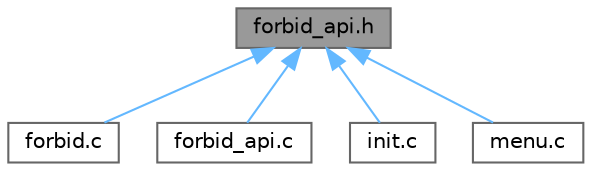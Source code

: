 digraph "forbid_api.h"
{
 // INTERACTIVE_SVG=YES
 // LATEX_PDF_SIZE
  bgcolor="transparent";
  edge [fontname=Helvetica,fontsize=10,labelfontname=Helvetica,labelfontsize=10];
  node [fontname=Helvetica,fontsize=10,shape=box,height=0.2,width=0.4];
  Node1 [id="Node000001",label="forbid_api.h",height=0.2,width=0.4,color="gray40", fillcolor="grey60", style="filled", fontcolor="black",tooltip=" "];
  Node1 -> Node2 [id="edge1_Node000001_Node000002",dir="back",color="steelblue1",style="solid",tooltip=" "];
  Node2 [id="Node000002",label="forbid.c",height=0.2,width=0.4,color="grey40", fillcolor="white", style="filled",URL="$dc/dfc/forbid_8c.html",tooltip=" "];
  Node1 -> Node3 [id="edge2_Node000001_Node000003",dir="back",color="steelblue1",style="solid",tooltip=" "];
  Node3 [id="Node000003",label="forbid_api.c",height=0.2,width=0.4,color="grey40", fillcolor="white", style="filled",URL="$dc/dd8/forbid__api_8c.html",tooltip=" "];
  Node1 -> Node4 [id="edge3_Node000001_Node000004",dir="back",color="steelblue1",style="solid",tooltip=" "];
  Node4 [id="Node000004",label="init.c",height=0.2,width=0.4,color="grey40", fillcolor="white", style="filled",URL="$d8/d60/init_8c.html",tooltip=" "];
  Node1 -> Node5 [id="edge4_Node000001_Node000005",dir="back",color="steelblue1",style="solid",tooltip=" "];
  Node5 [id="Node000005",label="menu.c",height=0.2,width=0.4,color="grey40", fillcolor="white", style="filled",URL="$d2/d0a/menu_8c.html",tooltip=" "];
}
